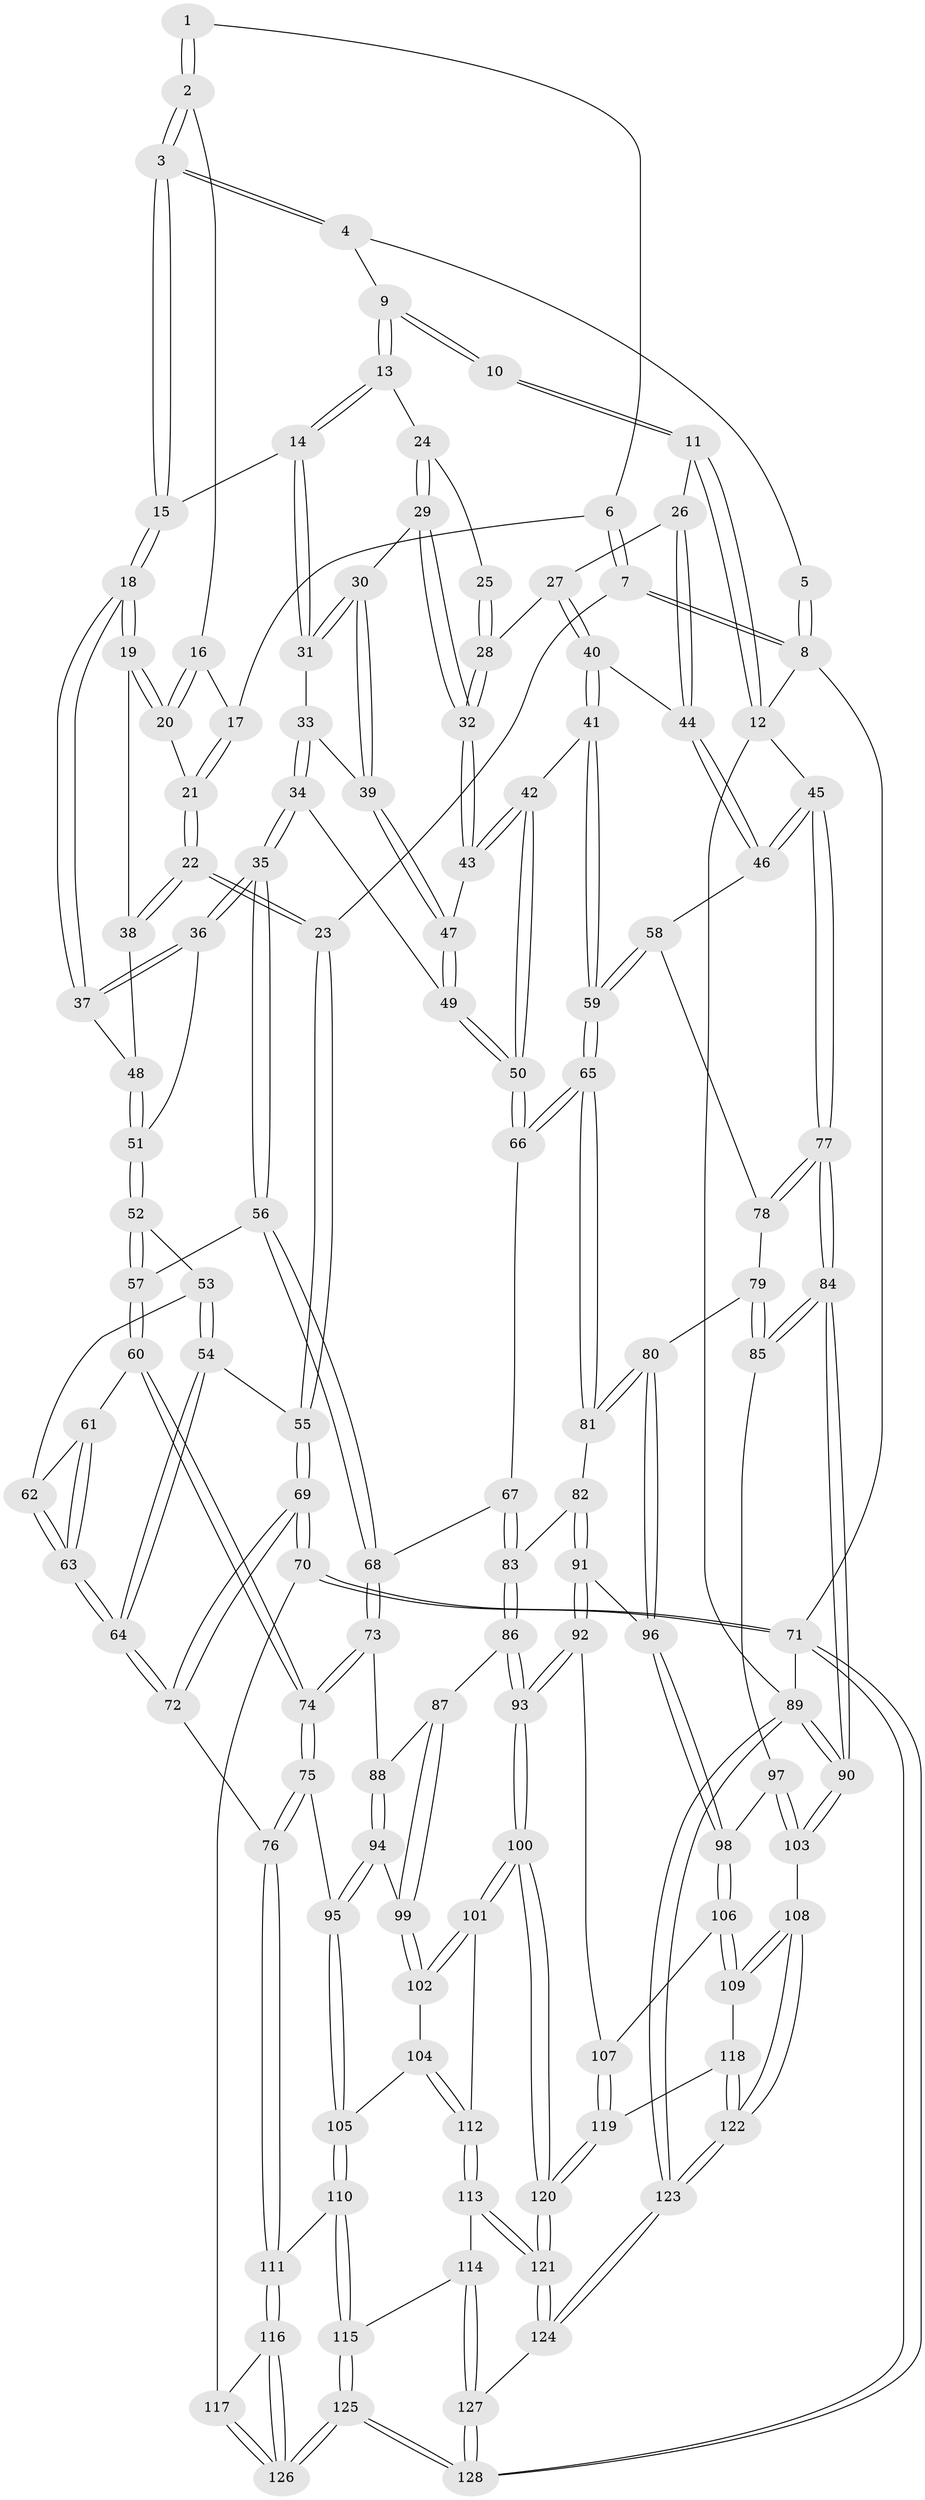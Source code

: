 // coarse degree distribution, {4: 0.3333333333333333, 3: 0.28205128205128205, 5: 0.3333333333333333, 2: 0.05128205128205128}
// Generated by graph-tools (version 1.1) at 2025/38/03/04/25 23:38:24]
// undirected, 128 vertices, 317 edges
graph export_dot {
  node [color=gray90,style=filled];
  1 [pos="+0.2661041783225745+0"];
  2 [pos="+0.373469799401729+0.07319497602974653"];
  3 [pos="+0.44058332992426025+0.10535681009690866"];
  4 [pos="+0.576765701726574+0"];
  5 [pos="+0.24159194117799512+0"];
  6 [pos="+0.25307999193478714+0.08327884015803681"];
  7 [pos="+0+0.08907606126249126"];
  8 [pos="+0+0"];
  9 [pos="+0.5968466487784166+0"];
  10 [pos="+0.919135776327204+0"];
  11 [pos="+1+0"];
  12 [pos="+1+0"];
  13 [pos="+0.5617589364141844+0.14828786732715074"];
  14 [pos="+0.47825727661150186+0.1498325510408347"];
  15 [pos="+0.45246701332210826+0.139259418231858"];
  16 [pos="+0.3638102662094923+0.07710343783192547"];
  17 [pos="+0.2599392574180857+0.09275547021302387"];
  18 [pos="+0.3685071212155762+0.23038568779759774"];
  19 [pos="+0.28686981526760885+0.19432847300171827"];
  20 [pos="+0.2849513091598826+0.18729231439607966"];
  21 [pos="+0.26097429294611946+0.1402946353320682"];
  22 [pos="+0.019157500589959475+0.17113582305348105"];
  23 [pos="+0+0.12080543610076877"];
  24 [pos="+0.5990267011955235+0.16179382160119732"];
  25 [pos="+0.8911285496782654+0"];
  26 [pos="+0.9175940185470975+0.20656325918104107"];
  27 [pos="+0.75619106768896+0.20429488848654256"];
  28 [pos="+0.751215293534906+0.19768483360200656"];
  29 [pos="+0.603190429069611+0.1686100402029577"];
  30 [pos="+0.5390276532679588+0.26151470306581603"];
  31 [pos="+0.4827579960496204+0.166322952747946"];
  32 [pos="+0.6539242454073655+0.22636082183061101"];
  33 [pos="+0.48717608629181797+0.2567010783042358"];
  34 [pos="+0.423727420384762+0.3633949452755074"];
  35 [pos="+0.407176430869001+0.36644207350910574"];
  36 [pos="+0.38147094179824115+0.31991811118602603"];
  37 [pos="+0.36873050998686596+0.23245737605654307"];
  38 [pos="+0.2194404101936971+0.23981450240901794"];
  39 [pos="+0.5394555206381291+0.2718161507224582"];
  40 [pos="+0.8307212618406697+0.33189569085237025"];
  41 [pos="+0.8161238592847497+0.3580871667214585"];
  42 [pos="+0.6514190830729679+0.29596172496409345"];
  43 [pos="+0.6478798406239109+0.256303768458073"];
  44 [pos="+0.8898779664430697+0.3006643946687861"];
  45 [pos="+1+0.3927401516773185"];
  46 [pos="+1+0.3802848741698761"];
  47 [pos="+0.5409613800721701+0.27530631036209186"];
  48 [pos="+0.22940497426752118+0.3002578703886595"];
  49 [pos="+0.5190510880511778+0.3643391312924986"];
  50 [pos="+0.595809126592586+0.39978162870206857"];
  51 [pos="+0.2307598234687003+0.3135948721117599"];
  52 [pos="+0.20051254622060458+0.36452911459958426"];
  53 [pos="+0.13313589075606286+0.3734745767627291"];
  54 [pos="+0.048442628329495835+0.3500912912990332"];
  55 [pos="+0+0.1828328979734336"];
  56 [pos="+0.36935174341781946+0.4499336558369446"];
  57 [pos="+0.3107128364267033+0.4699155740773083"];
  58 [pos="+0.8233265778145055+0.4740092716065394"];
  59 [pos="+0.7993108099589062+0.468825832795956"];
  60 [pos="+0.29239112409827167+0.492014373851422"];
  61 [pos="+0.24499079443614977+0.5039122452130188"];
  62 [pos="+0.1504840680160377+0.4298768891889339"];
  63 [pos="+0.14626390637387893+0.5495125173751993"];
  64 [pos="+0.11080377427960217+0.5813877890042002"];
  65 [pos="+0.7983082298627326+0.4696454275155948"];
  66 [pos="+0.629228805859267+0.46807977521761945"];
  67 [pos="+0.6095049018956062+0.4983063797182788"];
  68 [pos="+0.44960522364572236+0.5400822682447443"];
  69 [pos="+0+0.7229708421257958"];
  70 [pos="+0+0.7533182402992322"];
  71 [pos="+0+1"];
  72 [pos="+0.08058752559204721+0.6416120809683612"];
  73 [pos="+0.44895755625261646+0.5521550369590983"];
  74 [pos="+0.29233769152810757+0.6520585384282538"];
  75 [pos="+0.282519871459881+0.6888618442058464"];
  76 [pos="+0.24367248490819726+0.712353193502742"];
  77 [pos="+1+0.49245735066789426"];
  78 [pos="+0.9383205489956888+0.5419900628547246"];
  79 [pos="+0.9347635624606406+0.58751773433658"];
  80 [pos="+0.79712439598141+0.6183476148521213"];
  81 [pos="+0.790708930356936+0.5908454982629624"];
  82 [pos="+0.6583433907765465+0.6143974949259814"];
  83 [pos="+0.6150554158280732+0.5781921206908429"];
  84 [pos="+1+0.6765825177668228"];
  85 [pos="+0.9391352589365922+0.6711321375174708"];
  86 [pos="+0.5516027474908747+0.6692046973202719"];
  87 [pos="+0.5158968750987604+0.6560773985592003"];
  88 [pos="+0.4559944389514523+0.5854006401239253"];
  89 [pos="+1+1"];
  90 [pos="+1+0.9081155477046329"];
  91 [pos="+0.6880452843032041+0.7166816811672848"];
  92 [pos="+0.631179935241653+0.7975218933783104"];
  93 [pos="+0.6134610256768344+0.8067448547770139"];
  94 [pos="+0.37485617698008605+0.7053175143328989"];
  95 [pos="+0.3723013045125616+0.7062122634897317"];
  96 [pos="+0.8034212652373728+0.6563597350912217"];
  97 [pos="+0.9266607628334212+0.6788816117680486"];
  98 [pos="+0.8577328546529983+0.7029612964128257"];
  99 [pos="+0.44006874455309325+0.7147794963641622"];
  100 [pos="+0.6033970656409936+0.8229527490556061"];
  101 [pos="+0.5922179510150097+0.8244518316557571"];
  102 [pos="+0.47634120904103666+0.7602551635211456"];
  103 [pos="+1+0.8697127077292292"];
  104 [pos="+0.40583186098222435+0.7966156853377192"];
  105 [pos="+0.39796619446281695+0.7925903486941599"];
  106 [pos="+0.856052972931655+0.733469778426302"];
  107 [pos="+0.7921311859575407+0.8198548118147772"];
  108 [pos="+0.9868198734896233+0.8704994735555944"];
  109 [pos="+0.9654064519405219+0.8642322411924077"];
  110 [pos="+0.3050319886915539+0.8723425784108129"];
  111 [pos="+0.24503367863889902+0.8557516215507173"];
  112 [pos="+0.4748539304087537+0.8772901568383367"];
  113 [pos="+0.44323876710296967+0.9118338547913257"];
  114 [pos="+0.4077742506706846+0.9328041295713494"];
  115 [pos="+0.35042728649403954+0.9047353316375617"];
  116 [pos="+0.21126449169847822+0.8870621762174955"];
  117 [pos="+0.025350449480757677+0.8544821177210422"];
  118 [pos="+0.8262253841170611+0.8951599613060447"];
  119 [pos="+0.8247529909256526+0.8930619319313365"];
  120 [pos="+0.6273529362177699+0.8965763131076704"];
  121 [pos="+0.6740448361884747+1"];
  122 [pos="+0.7645869612023107+1"];
  123 [pos="+0.7419843820316747+1"];
  124 [pos="+0.7001862688793405+1"];
  125 [pos="+0.18679676040521836+1"];
  126 [pos="+0.18561731597543668+1"];
  127 [pos="+0.39203285030623797+1"];
  128 [pos="+0.18667869624884095+1"];
  1 -- 2;
  1 -- 2;
  1 -- 6;
  2 -- 3;
  2 -- 3;
  2 -- 16;
  3 -- 4;
  3 -- 4;
  3 -- 15;
  3 -- 15;
  4 -- 5;
  4 -- 9;
  5 -- 8;
  5 -- 8;
  6 -- 7;
  6 -- 7;
  6 -- 17;
  7 -- 8;
  7 -- 8;
  7 -- 23;
  8 -- 12;
  8 -- 71;
  9 -- 10;
  9 -- 10;
  9 -- 13;
  9 -- 13;
  10 -- 11;
  10 -- 11;
  11 -- 12;
  11 -- 12;
  11 -- 26;
  12 -- 45;
  12 -- 89;
  13 -- 14;
  13 -- 14;
  13 -- 24;
  14 -- 15;
  14 -- 31;
  14 -- 31;
  15 -- 18;
  15 -- 18;
  16 -- 17;
  16 -- 20;
  16 -- 20;
  17 -- 21;
  17 -- 21;
  18 -- 19;
  18 -- 19;
  18 -- 37;
  18 -- 37;
  19 -- 20;
  19 -- 20;
  19 -- 38;
  20 -- 21;
  21 -- 22;
  21 -- 22;
  22 -- 23;
  22 -- 23;
  22 -- 38;
  22 -- 38;
  23 -- 55;
  23 -- 55;
  24 -- 25;
  24 -- 29;
  24 -- 29;
  25 -- 28;
  25 -- 28;
  26 -- 27;
  26 -- 44;
  26 -- 44;
  27 -- 28;
  27 -- 40;
  27 -- 40;
  28 -- 32;
  28 -- 32;
  29 -- 30;
  29 -- 32;
  29 -- 32;
  30 -- 31;
  30 -- 31;
  30 -- 39;
  30 -- 39;
  31 -- 33;
  32 -- 43;
  32 -- 43;
  33 -- 34;
  33 -- 34;
  33 -- 39;
  34 -- 35;
  34 -- 35;
  34 -- 49;
  35 -- 36;
  35 -- 36;
  35 -- 56;
  35 -- 56;
  36 -- 37;
  36 -- 37;
  36 -- 51;
  37 -- 48;
  38 -- 48;
  39 -- 47;
  39 -- 47;
  40 -- 41;
  40 -- 41;
  40 -- 44;
  41 -- 42;
  41 -- 59;
  41 -- 59;
  42 -- 43;
  42 -- 43;
  42 -- 50;
  42 -- 50;
  43 -- 47;
  44 -- 46;
  44 -- 46;
  45 -- 46;
  45 -- 46;
  45 -- 77;
  45 -- 77;
  46 -- 58;
  47 -- 49;
  47 -- 49;
  48 -- 51;
  48 -- 51;
  49 -- 50;
  49 -- 50;
  50 -- 66;
  50 -- 66;
  51 -- 52;
  51 -- 52;
  52 -- 53;
  52 -- 57;
  52 -- 57;
  53 -- 54;
  53 -- 54;
  53 -- 62;
  54 -- 55;
  54 -- 64;
  54 -- 64;
  55 -- 69;
  55 -- 69;
  56 -- 57;
  56 -- 68;
  56 -- 68;
  57 -- 60;
  57 -- 60;
  58 -- 59;
  58 -- 59;
  58 -- 78;
  59 -- 65;
  59 -- 65;
  60 -- 61;
  60 -- 74;
  60 -- 74;
  61 -- 62;
  61 -- 63;
  61 -- 63;
  62 -- 63;
  62 -- 63;
  63 -- 64;
  63 -- 64;
  64 -- 72;
  64 -- 72;
  65 -- 66;
  65 -- 66;
  65 -- 81;
  65 -- 81;
  66 -- 67;
  67 -- 68;
  67 -- 83;
  67 -- 83;
  68 -- 73;
  68 -- 73;
  69 -- 70;
  69 -- 70;
  69 -- 72;
  69 -- 72;
  70 -- 71;
  70 -- 71;
  70 -- 117;
  71 -- 128;
  71 -- 128;
  71 -- 89;
  72 -- 76;
  73 -- 74;
  73 -- 74;
  73 -- 88;
  74 -- 75;
  74 -- 75;
  75 -- 76;
  75 -- 76;
  75 -- 95;
  76 -- 111;
  76 -- 111;
  77 -- 78;
  77 -- 78;
  77 -- 84;
  77 -- 84;
  78 -- 79;
  79 -- 80;
  79 -- 85;
  79 -- 85;
  80 -- 81;
  80 -- 81;
  80 -- 96;
  80 -- 96;
  81 -- 82;
  82 -- 83;
  82 -- 91;
  82 -- 91;
  83 -- 86;
  83 -- 86;
  84 -- 85;
  84 -- 85;
  84 -- 90;
  84 -- 90;
  85 -- 97;
  86 -- 87;
  86 -- 93;
  86 -- 93;
  87 -- 88;
  87 -- 99;
  87 -- 99;
  88 -- 94;
  88 -- 94;
  89 -- 90;
  89 -- 90;
  89 -- 123;
  89 -- 123;
  90 -- 103;
  90 -- 103;
  91 -- 92;
  91 -- 92;
  91 -- 96;
  92 -- 93;
  92 -- 93;
  92 -- 107;
  93 -- 100;
  93 -- 100;
  94 -- 95;
  94 -- 95;
  94 -- 99;
  95 -- 105;
  95 -- 105;
  96 -- 98;
  96 -- 98;
  97 -- 98;
  97 -- 103;
  97 -- 103;
  98 -- 106;
  98 -- 106;
  99 -- 102;
  99 -- 102;
  100 -- 101;
  100 -- 101;
  100 -- 120;
  100 -- 120;
  101 -- 102;
  101 -- 102;
  101 -- 112;
  102 -- 104;
  103 -- 108;
  104 -- 105;
  104 -- 112;
  104 -- 112;
  105 -- 110;
  105 -- 110;
  106 -- 107;
  106 -- 109;
  106 -- 109;
  107 -- 119;
  107 -- 119;
  108 -- 109;
  108 -- 109;
  108 -- 122;
  108 -- 122;
  109 -- 118;
  110 -- 111;
  110 -- 115;
  110 -- 115;
  111 -- 116;
  111 -- 116;
  112 -- 113;
  112 -- 113;
  113 -- 114;
  113 -- 121;
  113 -- 121;
  114 -- 115;
  114 -- 127;
  114 -- 127;
  115 -- 125;
  115 -- 125;
  116 -- 117;
  116 -- 126;
  116 -- 126;
  117 -- 126;
  117 -- 126;
  118 -- 119;
  118 -- 122;
  118 -- 122;
  119 -- 120;
  119 -- 120;
  120 -- 121;
  120 -- 121;
  121 -- 124;
  121 -- 124;
  122 -- 123;
  122 -- 123;
  123 -- 124;
  123 -- 124;
  124 -- 127;
  125 -- 126;
  125 -- 126;
  125 -- 128;
  125 -- 128;
  127 -- 128;
  127 -- 128;
}
